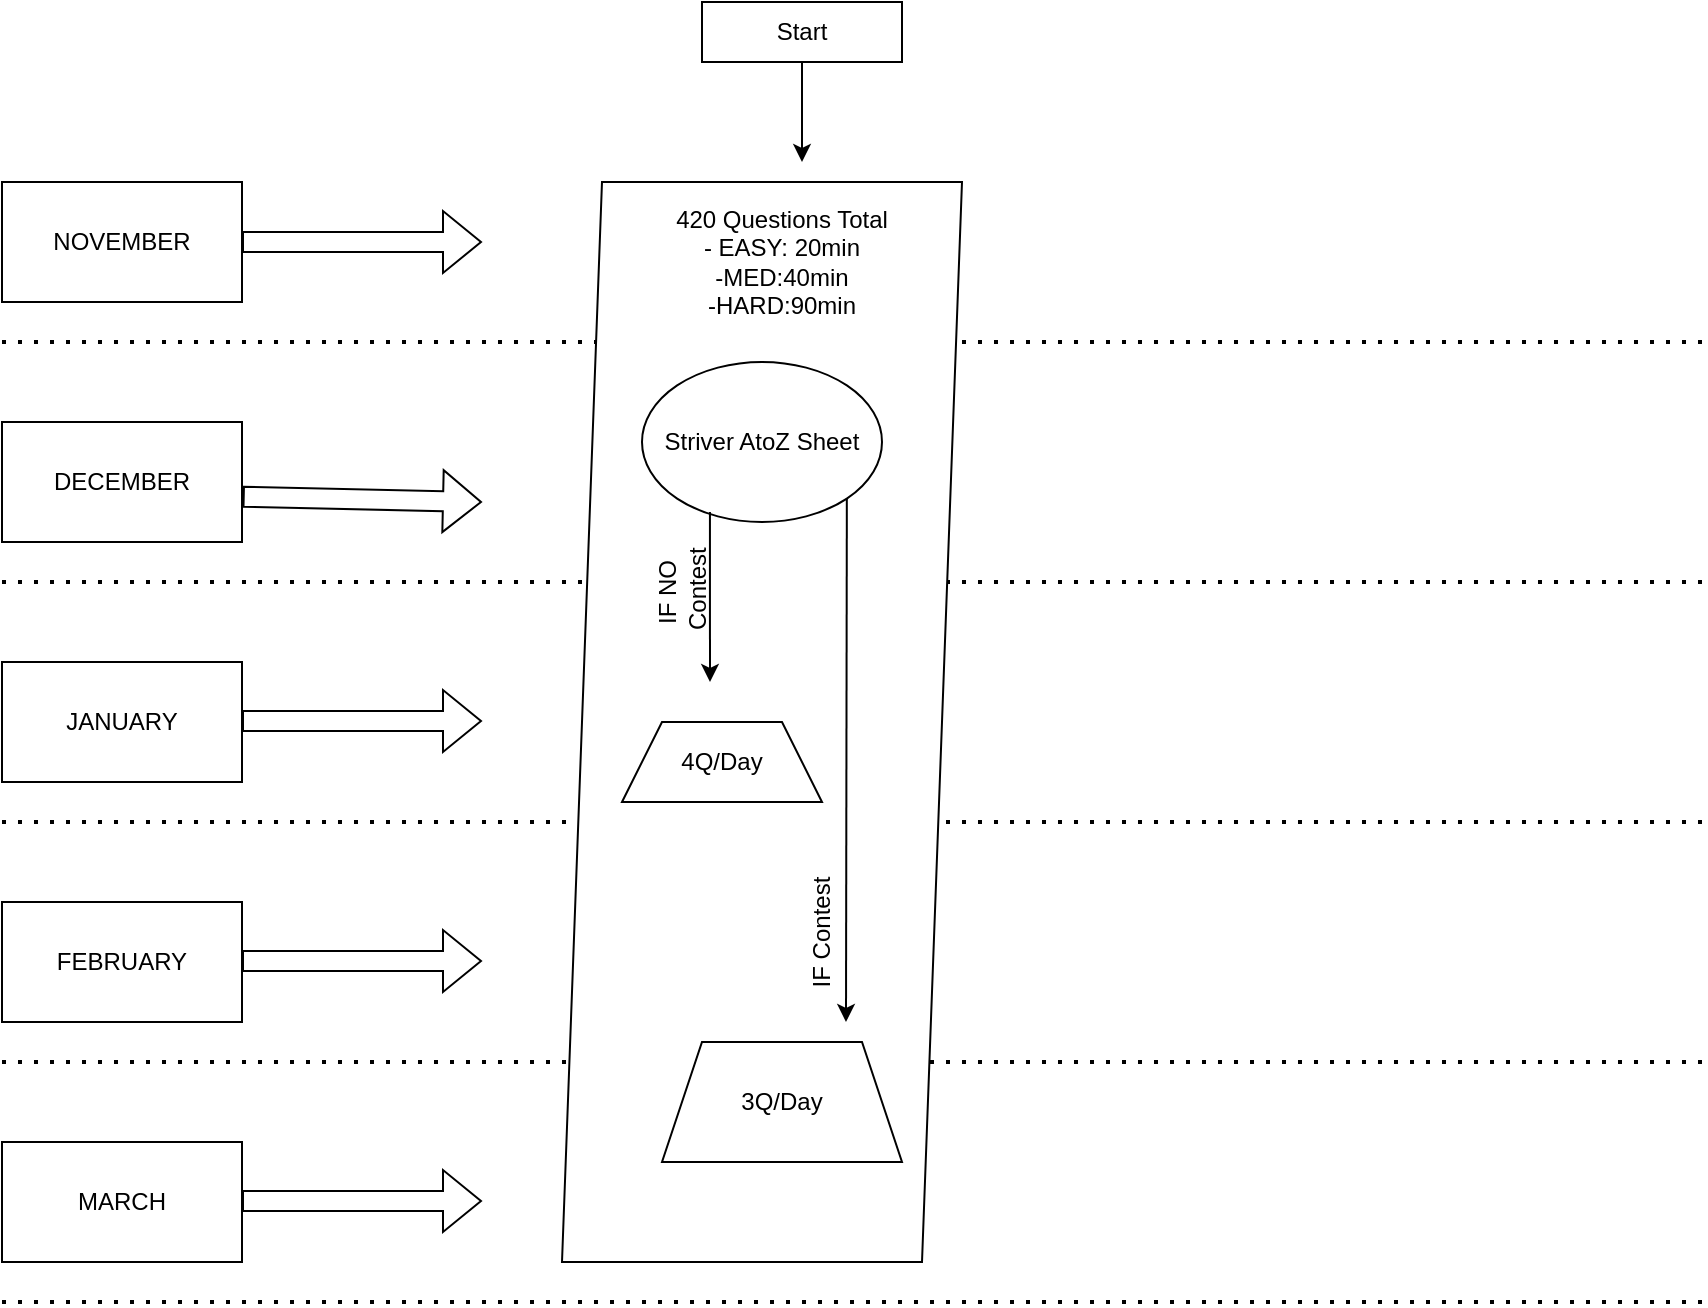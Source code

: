 <mxfile version="22.0.8" type="github">
  <diagram name="Page-1" id="dNxn2SBZQc8UCOjl8fBD">
    <mxGraphModel dx="1900" dy="1691" grid="1" gridSize="10" guides="1" tooltips="1" connect="1" arrows="1" fold="1" page="1" pageScale="1" pageWidth="850" pageHeight="1100" background="none" math="0" shadow="0">
      <root>
        <mxCell id="0" />
        <mxCell id="1" parent="0" />
        <mxCell id="ja6C-_LrpfAijuinorAN-27" value="" style="endArrow=none;dashed=1;html=1;dashPattern=1 3;strokeWidth=2;rounded=0;" edge="1" parent="1">
          <mxGeometry width="50" height="50" relative="1" as="geometry">
            <mxPoint y="-440" as="sourcePoint" />
            <mxPoint x="850" y="-440" as="targetPoint" />
          </mxGeometry>
        </mxCell>
        <mxCell id="ja6C-_LrpfAijuinorAN-26" value="" style="endArrow=none;dashed=1;html=1;dashPattern=1 3;strokeWidth=2;rounded=0;" edge="1" parent="1">
          <mxGeometry width="50" height="50" relative="1" as="geometry">
            <mxPoint y="-560" as="sourcePoint" />
            <mxPoint x="850" y="-560" as="targetPoint" />
          </mxGeometry>
        </mxCell>
        <mxCell id="ja6C-_LrpfAijuinorAN-25" value="" style="endArrow=none;dashed=1;html=1;dashPattern=1 3;strokeWidth=2;rounded=0;" edge="1" parent="1">
          <mxGeometry width="50" height="50" relative="1" as="geometry">
            <mxPoint y="-680" as="sourcePoint" />
            <mxPoint x="850" y="-680" as="targetPoint" />
          </mxGeometry>
        </mxCell>
        <mxCell id="ja6C-_LrpfAijuinorAN-24" value="" style="endArrow=none;dashed=1;html=1;dashPattern=1 3;strokeWidth=2;rounded=0;" edge="1" parent="1">
          <mxGeometry width="50" height="50" relative="1" as="geometry">
            <mxPoint y="-800" as="sourcePoint" />
            <mxPoint x="850" y="-800" as="targetPoint" />
          </mxGeometry>
        </mxCell>
        <mxCell id="ja6C-_LrpfAijuinorAN-23" value="" style="endArrow=none;dashed=1;html=1;dashPattern=1 3;strokeWidth=2;rounded=0;" edge="1" parent="1">
          <mxGeometry width="50" height="50" relative="1" as="geometry">
            <mxPoint y="-920" as="sourcePoint" />
            <mxPoint x="850" y="-920" as="targetPoint" />
          </mxGeometry>
        </mxCell>
        <mxCell id="ja6C-_LrpfAijuinorAN-1" value="Start" style="rounded=0;whiteSpace=wrap;html=1;" vertex="1" parent="1">
          <mxGeometry x="350" y="-1090" width="100" height="30" as="geometry" />
        </mxCell>
        <mxCell id="ja6C-_LrpfAijuinorAN-2" value="" style="endArrow=classic;html=1;rounded=0;exitX=0.5;exitY=1;exitDx=0;exitDy=0;" edge="1" parent="1" source="ja6C-_LrpfAijuinorAN-1">
          <mxGeometry width="50" height="50" relative="1" as="geometry">
            <mxPoint x="400" y="-960" as="sourcePoint" />
            <mxPoint x="400" y="-1010" as="targetPoint" />
            <Array as="points" />
          </mxGeometry>
        </mxCell>
        <mxCell id="ja6C-_LrpfAijuinorAN-3" value="NOVEMBER" style="rounded=0;whiteSpace=wrap;html=1;" vertex="1" parent="1">
          <mxGeometry y="-1000" width="120" height="60" as="geometry" />
        </mxCell>
        <mxCell id="ja6C-_LrpfAijuinorAN-4" value="DECEMBER" style="rounded=0;whiteSpace=wrap;html=1;" vertex="1" parent="1">
          <mxGeometry y="-880" width="120" height="60" as="geometry" />
        </mxCell>
        <mxCell id="ja6C-_LrpfAijuinorAN-5" value="JANUARY" style="rounded=0;whiteSpace=wrap;html=1;" vertex="1" parent="1">
          <mxGeometry y="-760" width="120" height="60" as="geometry" />
        </mxCell>
        <mxCell id="ja6C-_LrpfAijuinorAN-6" value="FEBRUARY" style="rounded=0;whiteSpace=wrap;html=1;" vertex="1" parent="1">
          <mxGeometry y="-640" width="120" height="60" as="geometry" />
        </mxCell>
        <mxCell id="ja6C-_LrpfAijuinorAN-7" value="MARCH" style="rounded=0;whiteSpace=wrap;html=1;" vertex="1" parent="1">
          <mxGeometry y="-520" width="120" height="60" as="geometry" />
        </mxCell>
        <mxCell id="ja6C-_LrpfAijuinorAN-8" value="" style="shape=flexArrow;endArrow=classic;html=1;rounded=0;exitX=1;exitY=0.5;exitDx=0;exitDy=0;" edge="1" parent="1" source="ja6C-_LrpfAijuinorAN-3">
          <mxGeometry width="50" height="50" relative="1" as="geometry">
            <mxPoint x="400" y="-860" as="sourcePoint" />
            <mxPoint x="240" y="-970" as="targetPoint" />
          </mxGeometry>
        </mxCell>
        <mxCell id="ja6C-_LrpfAijuinorAN-9" value="" style="shape=flexArrow;endArrow=classic;html=1;rounded=0;exitX=1;exitY=0.5;exitDx=0;exitDy=0;" edge="1" parent="1">
          <mxGeometry width="50" height="50" relative="1" as="geometry">
            <mxPoint x="120" y="-490.5" as="sourcePoint" />
            <mxPoint x="240" y="-490.5" as="targetPoint" />
          </mxGeometry>
        </mxCell>
        <mxCell id="ja6C-_LrpfAijuinorAN-10" value="" style="shape=flexArrow;endArrow=classic;html=1;rounded=0;exitX=1;exitY=0.5;exitDx=0;exitDy=0;" edge="1" parent="1">
          <mxGeometry width="50" height="50" relative="1" as="geometry">
            <mxPoint x="120" y="-610.5" as="sourcePoint" />
            <mxPoint x="240" y="-610.5" as="targetPoint" />
          </mxGeometry>
        </mxCell>
        <mxCell id="ja6C-_LrpfAijuinorAN-11" value="" style="shape=flexArrow;endArrow=classic;html=1;rounded=0;exitX=1;exitY=0.5;exitDx=0;exitDy=0;" edge="1" parent="1">
          <mxGeometry width="50" height="50" relative="1" as="geometry">
            <mxPoint x="120" y="-730.5" as="sourcePoint" />
            <mxPoint x="240" y="-730.5" as="targetPoint" />
          </mxGeometry>
        </mxCell>
        <mxCell id="ja6C-_LrpfAijuinorAN-12" value="" style="shape=flexArrow;endArrow=classic;html=1;rounded=0;exitX=1.003;exitY=0.623;exitDx=0;exitDy=0;exitPerimeter=0;" edge="1" parent="1" source="ja6C-_LrpfAijuinorAN-4">
          <mxGeometry width="50" height="50" relative="1" as="geometry">
            <mxPoint x="160" y="-930" as="sourcePoint" />
            <mxPoint x="240" y="-840" as="targetPoint" />
          </mxGeometry>
        </mxCell>
        <mxCell id="ja6C-_LrpfAijuinorAN-13" value="" style="shape=parallelogram;perimeter=parallelogramPerimeter;whiteSpace=wrap;html=1;fixedSize=1;" vertex="1" parent="1">
          <mxGeometry x="280" y="-1000" width="200" height="540" as="geometry" />
        </mxCell>
        <mxCell id="ja6C-_LrpfAijuinorAN-15" value="Striver AtoZ Sheet" style="ellipse;whiteSpace=wrap;html=1;" vertex="1" parent="1">
          <mxGeometry x="320" y="-910" width="120" height="80" as="geometry" />
        </mxCell>
        <mxCell id="ja6C-_LrpfAijuinorAN-17" value="" style="endArrow=classic;html=1;rounded=0;exitX=0.283;exitY=0.938;exitDx=0;exitDy=0;exitPerimeter=0;" edge="1" parent="1" source="ja6C-_LrpfAijuinorAN-15">
          <mxGeometry width="50" height="50" relative="1" as="geometry">
            <mxPoint x="400" y="-760" as="sourcePoint" />
            <mxPoint x="354" y="-750" as="targetPoint" />
          </mxGeometry>
        </mxCell>
        <mxCell id="ja6C-_LrpfAijuinorAN-18" value="IF NO&lt;br&gt;&amp;nbsp;Contest" style="text;html=1;strokeColor=none;fillColor=none;align=center;verticalAlign=middle;whiteSpace=wrap;rounded=0;rotation=-90;" vertex="1" parent="1">
          <mxGeometry x="310" y="-810" width="60" height="30" as="geometry" />
        </mxCell>
        <mxCell id="ja6C-_LrpfAijuinorAN-19" value="4Q/Day" style="shape=trapezoid;perimeter=trapezoidPerimeter;whiteSpace=wrap;html=1;fixedSize=1;" vertex="1" parent="1">
          <mxGeometry x="310" y="-730" width="100" height="40" as="geometry" />
        </mxCell>
        <mxCell id="ja6C-_LrpfAijuinorAN-20" value="" style="endArrow=classic;html=1;rounded=0;exitX=1;exitY=1;exitDx=0;exitDy=0;" edge="1" parent="1" source="ja6C-_LrpfAijuinorAN-15">
          <mxGeometry width="50" height="50" relative="1" as="geometry">
            <mxPoint x="364" y="-835" as="sourcePoint" />
            <mxPoint x="422" y="-580" as="targetPoint" />
          </mxGeometry>
        </mxCell>
        <mxCell id="ja6C-_LrpfAijuinorAN-21" value="IF Contest" style="text;html=1;strokeColor=none;fillColor=none;align=center;verticalAlign=middle;whiteSpace=wrap;rounded=0;rotation=-90;" vertex="1" parent="1">
          <mxGeometry x="380" y="-640" width="60" height="30" as="geometry" />
        </mxCell>
        <mxCell id="ja6C-_LrpfAijuinorAN-22" value="3Q/Day" style="shape=trapezoid;perimeter=trapezoidPerimeter;whiteSpace=wrap;html=1;fixedSize=1;" vertex="1" parent="1">
          <mxGeometry x="330" y="-570" width="120" height="60" as="geometry" />
        </mxCell>
        <mxCell id="ja6C-_LrpfAijuinorAN-28" value="420 Questions Total&lt;br&gt;- EASY: 20min&lt;br&gt;-MED:40min&lt;br&gt;-HARD:90min" style="text;html=1;strokeColor=none;fillColor=none;align=center;verticalAlign=middle;whiteSpace=wrap;rounded=0;" vertex="1" parent="1">
          <mxGeometry x="320" y="-990" width="140" height="60" as="geometry" />
        </mxCell>
      </root>
    </mxGraphModel>
  </diagram>
</mxfile>
